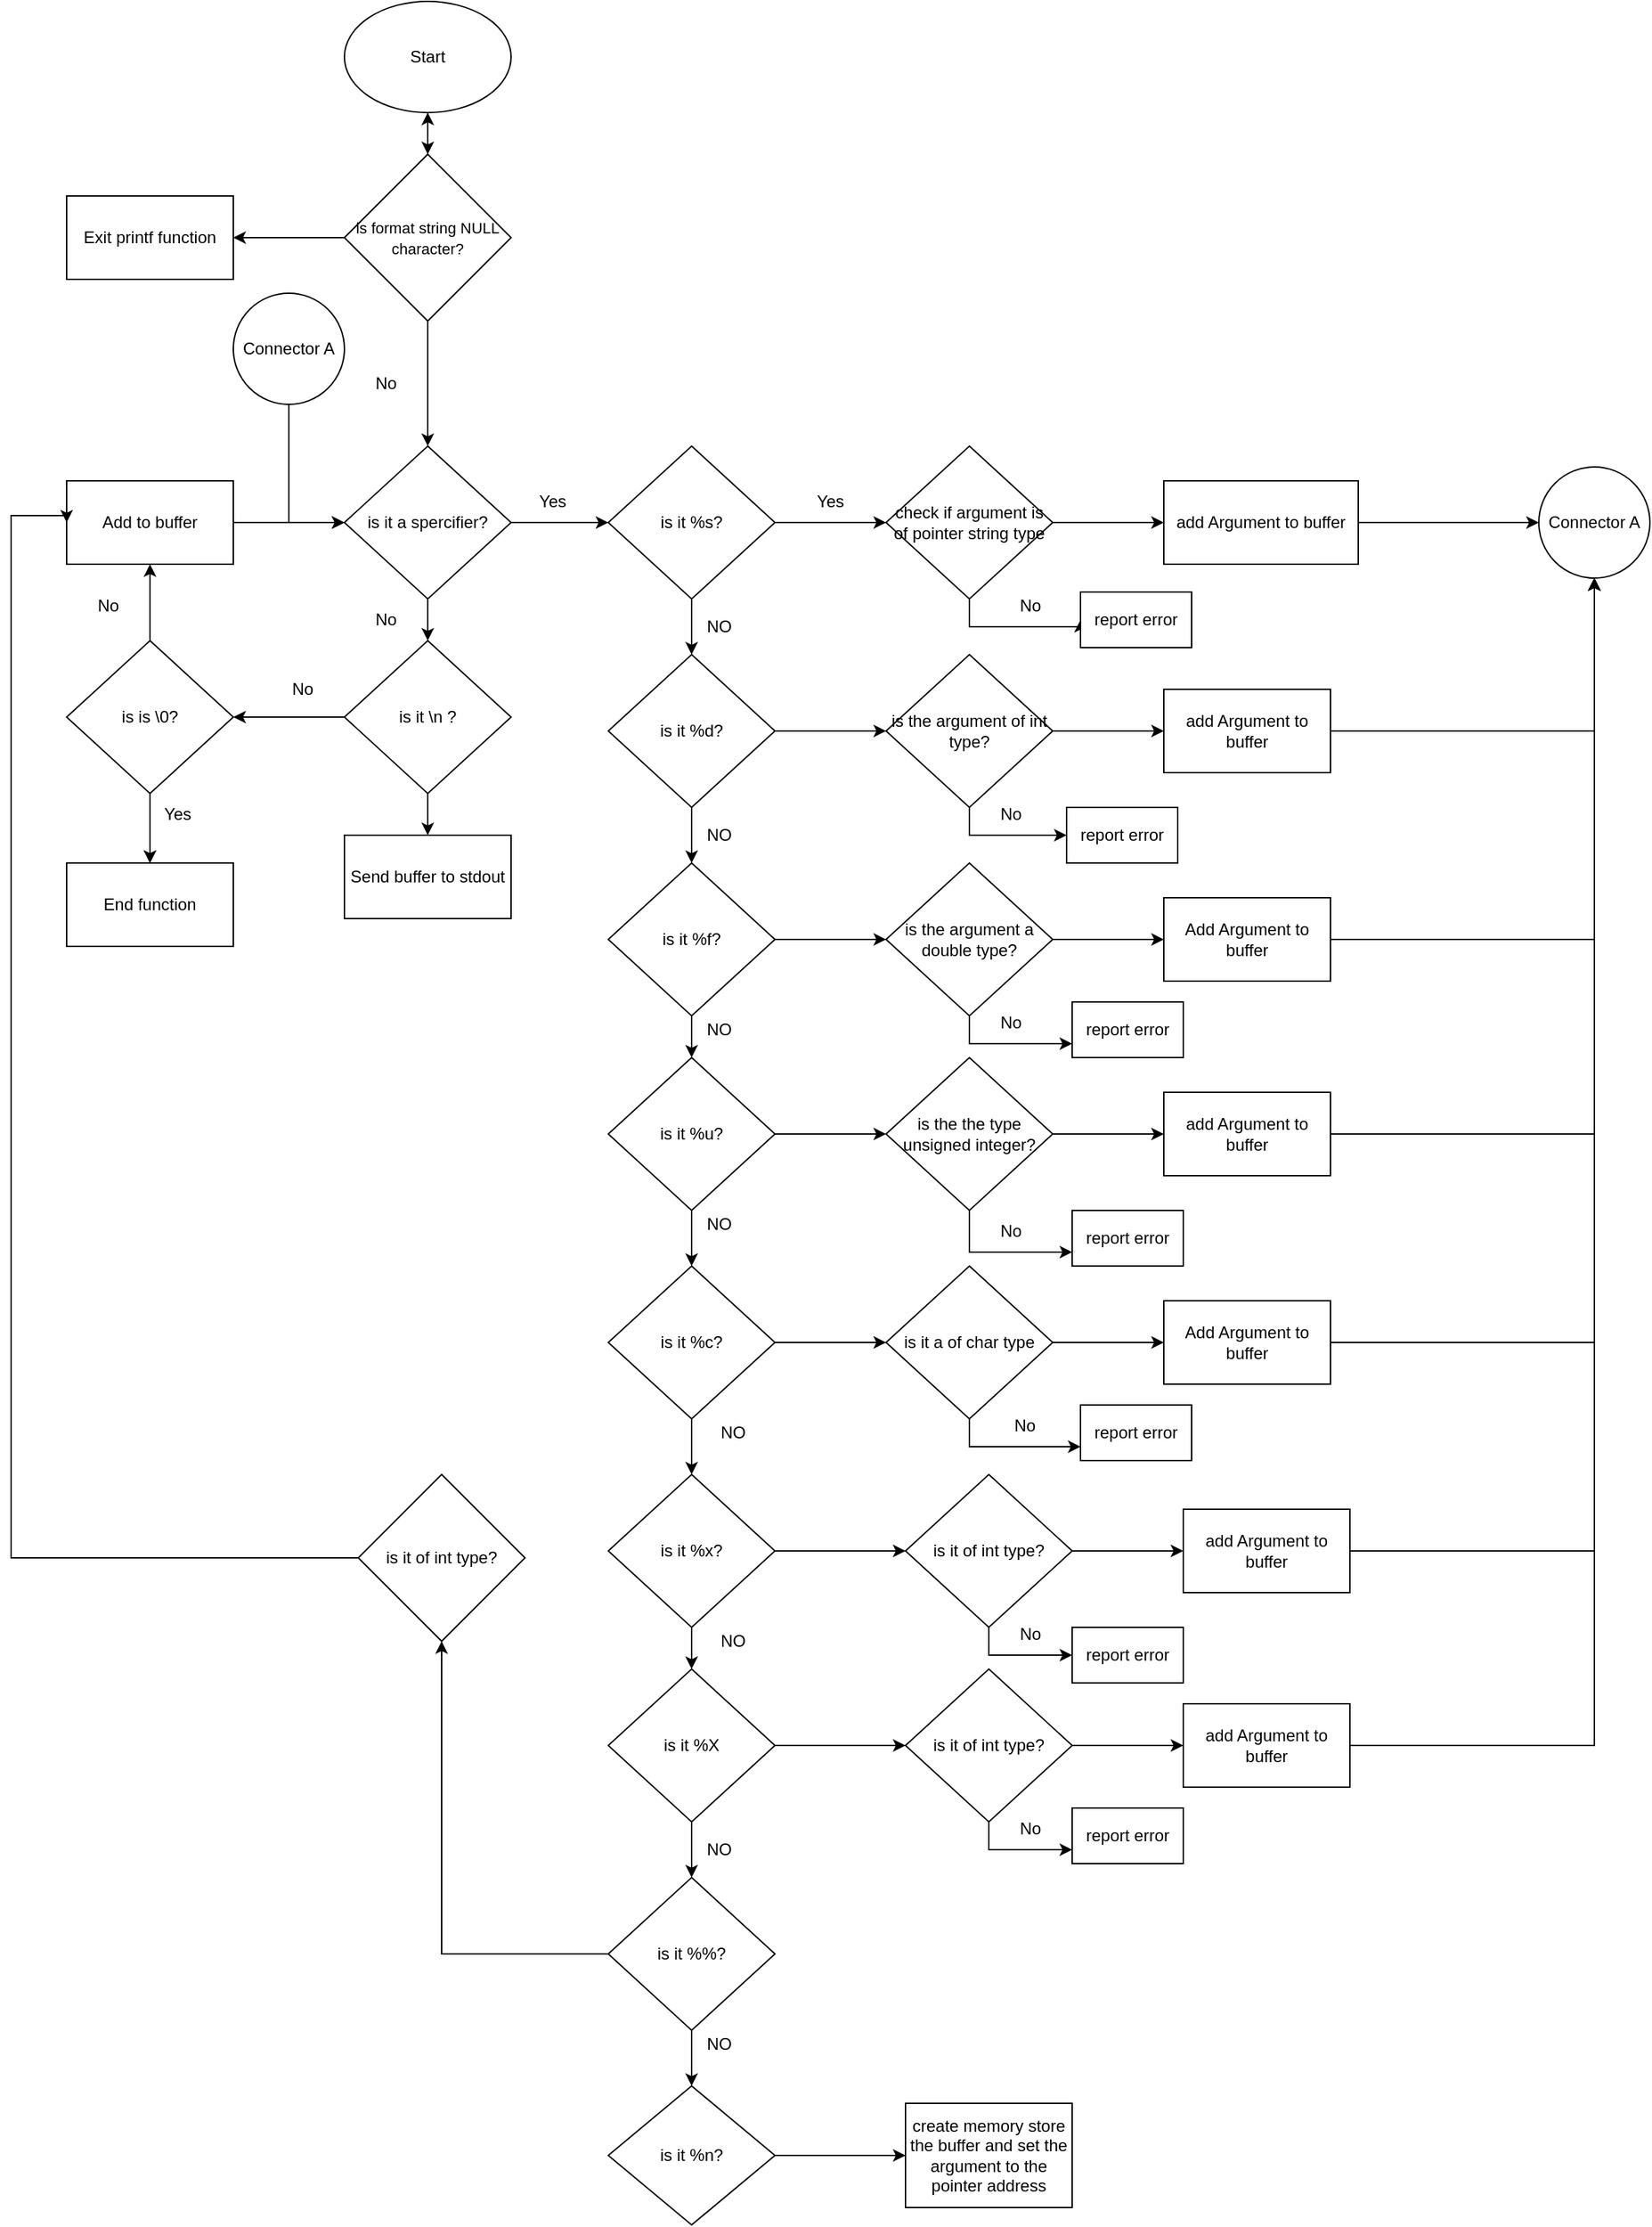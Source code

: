 <mxfile version="21.5.0" type="github">
  <diagram name="Page-1" id="Jt886_QvD0P6Ofsd677j">
    <mxGraphModel dx="1364" dy="795" grid="1" gridSize="10" guides="1" tooltips="1" connect="1" arrows="1" fold="1" page="1" pageScale="1" pageWidth="850" pageHeight="1100" math="0" shadow="0">
      <root>
        <mxCell id="0" />
        <mxCell id="1" parent="0" />
        <mxCell id="RAqRMx-kZ3DzzNGbXhLO-74" value="" style="edgeStyle=orthogonalEdgeStyle;rounded=0;orthogonalLoop=1;jettySize=auto;html=1;" edge="1" parent="1" source="RAqRMx-kZ3DzzNGbXhLO-2" target="RAqRMx-kZ3DzzNGbXhLO-73">
          <mxGeometry relative="1" as="geometry" />
        </mxCell>
        <mxCell id="RAqRMx-kZ3DzzNGbXhLO-2" value="Start" style="ellipse;whiteSpace=wrap;html=1;" vertex="1" parent="1">
          <mxGeometry x="270" y="80" width="120" height="80" as="geometry" />
        </mxCell>
        <mxCell id="RAqRMx-kZ3DzzNGbXhLO-38" value="" style="edgeStyle=orthogonalEdgeStyle;rounded=0;orthogonalLoop=1;jettySize=auto;html=1;" edge="1" parent="1" source="RAqRMx-kZ3DzzNGbXhLO-6" target="RAqRMx-kZ3DzzNGbXhLO-9">
          <mxGeometry relative="1" as="geometry" />
        </mxCell>
        <mxCell id="RAqRMx-kZ3DzzNGbXhLO-58" value="" style="edgeStyle=orthogonalEdgeStyle;rounded=0;orthogonalLoop=1;jettySize=auto;html=1;" edge="1" parent="1" source="RAqRMx-kZ3DzzNGbXhLO-6" target="RAqRMx-kZ3DzzNGbXhLO-57">
          <mxGeometry relative="1" as="geometry" />
        </mxCell>
        <mxCell id="RAqRMx-kZ3DzzNGbXhLO-6" value="is it %s?" style="rhombus;whiteSpace=wrap;html=1;rounded=0;" vertex="1" parent="1">
          <mxGeometry x="460" y="400" width="120" height="110" as="geometry" />
        </mxCell>
        <mxCell id="RAqRMx-kZ3DzzNGbXhLO-39" value="" style="edgeStyle=orthogonalEdgeStyle;rounded=0;orthogonalLoop=1;jettySize=auto;html=1;" edge="1" parent="1" source="RAqRMx-kZ3DzzNGbXhLO-9" target="RAqRMx-kZ3DzzNGbXhLO-10">
          <mxGeometry relative="1" as="geometry" />
        </mxCell>
        <mxCell id="RAqRMx-kZ3DzzNGbXhLO-63" value="" style="edgeStyle=orthogonalEdgeStyle;rounded=0;orthogonalLoop=1;jettySize=auto;html=1;" edge="1" parent="1" source="RAqRMx-kZ3DzzNGbXhLO-9" target="RAqRMx-kZ3DzzNGbXhLO-62">
          <mxGeometry relative="1" as="geometry" />
        </mxCell>
        <mxCell id="RAqRMx-kZ3DzzNGbXhLO-9" value="is it %d?" style="rhombus;whiteSpace=wrap;html=1;rounded=0;" vertex="1" parent="1">
          <mxGeometry x="460" y="550" width="120" height="110" as="geometry" />
        </mxCell>
        <mxCell id="RAqRMx-kZ3DzzNGbXhLO-40" value="" style="edgeStyle=orthogonalEdgeStyle;rounded=0;orthogonalLoop=1;jettySize=auto;html=1;" edge="1" parent="1" source="RAqRMx-kZ3DzzNGbXhLO-10" target="RAqRMx-kZ3DzzNGbXhLO-12">
          <mxGeometry relative="1" as="geometry" />
        </mxCell>
        <mxCell id="RAqRMx-kZ3DzzNGbXhLO-65" value="" style="edgeStyle=orthogonalEdgeStyle;rounded=0;orthogonalLoop=1;jettySize=auto;html=1;" edge="1" parent="1" source="RAqRMx-kZ3DzzNGbXhLO-10" target="RAqRMx-kZ3DzzNGbXhLO-64">
          <mxGeometry relative="1" as="geometry" />
        </mxCell>
        <mxCell id="RAqRMx-kZ3DzzNGbXhLO-10" value="is it %f?" style="rhombus;whiteSpace=wrap;html=1;rounded=0;" vertex="1" parent="1">
          <mxGeometry x="460" y="700" width="120" height="110" as="geometry" />
        </mxCell>
        <mxCell id="RAqRMx-kZ3DzzNGbXhLO-37" value="" style="edgeStyle=orthogonalEdgeStyle;rounded=0;orthogonalLoop=1;jettySize=auto;html=1;" edge="1" parent="1" source="RAqRMx-kZ3DzzNGbXhLO-12" target="RAqRMx-kZ3DzzNGbXhLO-36">
          <mxGeometry relative="1" as="geometry" />
        </mxCell>
        <mxCell id="RAqRMx-kZ3DzzNGbXhLO-67" value="" style="edgeStyle=orthogonalEdgeStyle;rounded=0;orthogonalLoop=1;jettySize=auto;html=1;" edge="1" parent="1" source="RAqRMx-kZ3DzzNGbXhLO-12" target="RAqRMx-kZ3DzzNGbXhLO-66">
          <mxGeometry relative="1" as="geometry" />
        </mxCell>
        <mxCell id="RAqRMx-kZ3DzzNGbXhLO-12" value="is it %u?" style="rhombus;whiteSpace=wrap;html=1;rounded=0;" vertex="1" parent="1">
          <mxGeometry x="460" y="840" width="120" height="110" as="geometry" />
        </mxCell>
        <mxCell id="RAqRMx-kZ3DzzNGbXhLO-18" value="" style="edgeStyle=orthogonalEdgeStyle;rounded=0;orthogonalLoop=1;jettySize=auto;html=1;" edge="1" parent="1" source="RAqRMx-kZ3DzzNGbXhLO-13" target="RAqRMx-kZ3DzzNGbXhLO-17">
          <mxGeometry relative="1" as="geometry" />
        </mxCell>
        <mxCell id="RAqRMx-kZ3DzzNGbXhLO-106" style="edgeStyle=orthogonalEdgeStyle;rounded=0;orthogonalLoop=1;jettySize=auto;html=1;exitX=1;exitY=0.5;exitDx=0;exitDy=0;entryX=0;entryY=0.5;entryDx=0;entryDy=0;" edge="1" parent="1" source="RAqRMx-kZ3DzzNGbXhLO-13" target="RAqRMx-kZ3DzzNGbXhLO-6">
          <mxGeometry relative="1" as="geometry" />
        </mxCell>
        <mxCell id="RAqRMx-kZ3DzzNGbXhLO-13" value="is it a spercifier?" style="rhombus;whiteSpace=wrap;html=1;rounded=0;" vertex="1" parent="1">
          <mxGeometry x="270" y="400" width="120" height="110" as="geometry" />
        </mxCell>
        <mxCell id="RAqRMx-kZ3DzzNGbXhLO-20" value="" style="edgeStyle=orthogonalEdgeStyle;rounded=0;orthogonalLoop=1;jettySize=auto;html=1;" edge="1" parent="1" source="RAqRMx-kZ3DzzNGbXhLO-17" target="RAqRMx-kZ3DzzNGbXhLO-19">
          <mxGeometry relative="1" as="geometry" />
        </mxCell>
        <mxCell id="RAqRMx-kZ3DzzNGbXhLO-34" value="" style="edgeStyle=orthogonalEdgeStyle;rounded=0;orthogonalLoop=1;jettySize=auto;html=1;" edge="1" parent="1" source="RAqRMx-kZ3DzzNGbXhLO-17" target="RAqRMx-kZ3DzzNGbXhLO-33">
          <mxGeometry relative="1" as="geometry" />
        </mxCell>
        <mxCell id="RAqRMx-kZ3DzzNGbXhLO-17" value="&lt;div&gt;is it \n ?&lt;/div&gt;" style="rhombus;whiteSpace=wrap;html=1;rounded=0;" vertex="1" parent="1">
          <mxGeometry x="270" y="540" width="120" height="110" as="geometry" />
        </mxCell>
        <mxCell id="RAqRMx-kZ3DzzNGbXhLO-24" value="" style="edgeStyle=orthogonalEdgeStyle;rounded=0;orthogonalLoop=1;jettySize=auto;html=1;" edge="1" parent="1" source="RAqRMx-kZ3DzzNGbXhLO-19" target="RAqRMx-kZ3DzzNGbXhLO-23">
          <mxGeometry relative="1" as="geometry" />
        </mxCell>
        <mxCell id="RAqRMx-kZ3DzzNGbXhLO-30" value="" style="edgeStyle=orthogonalEdgeStyle;rounded=0;orthogonalLoop=1;jettySize=auto;html=1;" edge="1" parent="1" source="RAqRMx-kZ3DzzNGbXhLO-19" target="RAqRMx-kZ3DzzNGbXhLO-29">
          <mxGeometry relative="1" as="geometry" />
        </mxCell>
        <mxCell id="RAqRMx-kZ3DzzNGbXhLO-88" value="" style="edgeStyle=orthogonalEdgeStyle;rounded=0;orthogonalLoop=1;jettySize=auto;html=1;" edge="1" parent="1" source="RAqRMx-kZ3DzzNGbXhLO-19" target="RAqRMx-kZ3DzzNGbXhLO-29">
          <mxGeometry relative="1" as="geometry" />
        </mxCell>
        <mxCell id="RAqRMx-kZ3DzzNGbXhLO-19" value="is is \0?" style="rhombus;whiteSpace=wrap;html=1;rounded=0;" vertex="1" parent="1">
          <mxGeometry x="70" y="540" width="120" height="110" as="geometry" />
        </mxCell>
        <mxCell id="RAqRMx-kZ3DzzNGbXhLO-22" value="No" style="text;html=1;strokeColor=none;fillColor=none;align=center;verticalAlign=middle;whiteSpace=wrap;rounded=0;" vertex="1" parent="1">
          <mxGeometry x="270" y="510" width="60" height="30" as="geometry" />
        </mxCell>
        <mxCell id="RAqRMx-kZ3DzzNGbXhLO-25" value="" style="edgeStyle=orthogonalEdgeStyle;rounded=0;orthogonalLoop=1;jettySize=auto;html=1;" edge="1" parent="1" source="RAqRMx-kZ3DzzNGbXhLO-23" target="RAqRMx-kZ3DzzNGbXhLO-13">
          <mxGeometry relative="1" as="geometry" />
        </mxCell>
        <mxCell id="RAqRMx-kZ3DzzNGbXhLO-23" value="Add to buffer" style="rounded=0;whiteSpace=wrap;html=1;" vertex="1" parent="1">
          <mxGeometry x="70" y="425" width="120" height="60" as="geometry" />
        </mxCell>
        <mxCell id="RAqRMx-kZ3DzzNGbXhLO-26" value="No" style="text;html=1;strokeColor=none;fillColor=none;align=center;verticalAlign=middle;whiteSpace=wrap;rounded=0;" vertex="1" parent="1">
          <mxGeometry x="210" y="560" width="60" height="30" as="geometry" />
        </mxCell>
        <mxCell id="RAqRMx-kZ3DzzNGbXhLO-29" value="End function" style="whiteSpace=wrap;html=1;rounded=0;" vertex="1" parent="1">
          <mxGeometry x="70" y="700" width="120" height="60" as="geometry" />
        </mxCell>
        <mxCell id="RAqRMx-kZ3DzzNGbXhLO-31" value="Yes" style="text;html=1;strokeColor=none;fillColor=none;align=center;verticalAlign=middle;whiteSpace=wrap;rounded=0;" vertex="1" parent="1">
          <mxGeometry x="120" y="650" width="60" height="30" as="geometry" />
        </mxCell>
        <mxCell id="RAqRMx-kZ3DzzNGbXhLO-32" value="No" style="text;html=1;strokeColor=none;fillColor=none;align=center;verticalAlign=middle;whiteSpace=wrap;rounded=0;" vertex="1" parent="1">
          <mxGeometry x="70" y="500" width="60" height="30" as="geometry" />
        </mxCell>
        <mxCell id="RAqRMx-kZ3DzzNGbXhLO-33" value="Send buffer to stdout" style="whiteSpace=wrap;html=1;rounded=0;" vertex="1" parent="1">
          <mxGeometry x="270" y="680" width="120" height="60" as="geometry" />
        </mxCell>
        <mxCell id="RAqRMx-kZ3DzzNGbXhLO-42" value="" style="edgeStyle=orthogonalEdgeStyle;rounded=0;orthogonalLoop=1;jettySize=auto;html=1;" edge="1" parent="1" source="RAqRMx-kZ3DzzNGbXhLO-36" target="RAqRMx-kZ3DzzNGbXhLO-41">
          <mxGeometry relative="1" as="geometry" />
        </mxCell>
        <mxCell id="RAqRMx-kZ3DzzNGbXhLO-91" value="" style="edgeStyle=orthogonalEdgeStyle;rounded=0;orthogonalLoop=1;jettySize=auto;html=1;" edge="1" parent="1" source="RAqRMx-kZ3DzzNGbXhLO-36" target="RAqRMx-kZ3DzzNGbXhLO-90">
          <mxGeometry relative="1" as="geometry" />
        </mxCell>
        <mxCell id="RAqRMx-kZ3DzzNGbXhLO-36" value="is it %c?" style="rhombus;whiteSpace=wrap;html=1;rounded=0;" vertex="1" parent="1">
          <mxGeometry x="460" y="990" width="120" height="110" as="geometry" />
        </mxCell>
        <mxCell id="RAqRMx-kZ3DzzNGbXhLO-44" value="" style="edgeStyle=orthogonalEdgeStyle;rounded=0;orthogonalLoop=1;jettySize=auto;html=1;" edge="1" parent="1" source="RAqRMx-kZ3DzzNGbXhLO-41" target="RAqRMx-kZ3DzzNGbXhLO-43">
          <mxGeometry relative="1" as="geometry" />
        </mxCell>
        <mxCell id="RAqRMx-kZ3DzzNGbXhLO-93" value="" style="edgeStyle=orthogonalEdgeStyle;rounded=0;orthogonalLoop=1;jettySize=auto;html=1;" edge="1" parent="1" source="RAqRMx-kZ3DzzNGbXhLO-41" target="RAqRMx-kZ3DzzNGbXhLO-92">
          <mxGeometry relative="1" as="geometry" />
        </mxCell>
        <mxCell id="RAqRMx-kZ3DzzNGbXhLO-41" value="is it %x?" style="rhombus;whiteSpace=wrap;html=1;rounded=0;" vertex="1" parent="1">
          <mxGeometry x="460" y="1140" width="120" height="110" as="geometry" />
        </mxCell>
        <mxCell id="RAqRMx-kZ3DzzNGbXhLO-46" value="" style="edgeStyle=orthogonalEdgeStyle;rounded=0;orthogonalLoop=1;jettySize=auto;html=1;" edge="1" parent="1" source="RAqRMx-kZ3DzzNGbXhLO-43" target="RAqRMx-kZ3DzzNGbXhLO-45">
          <mxGeometry relative="1" as="geometry" />
        </mxCell>
        <mxCell id="RAqRMx-kZ3DzzNGbXhLO-95" value="" style="edgeStyle=orthogonalEdgeStyle;rounded=0;orthogonalLoop=1;jettySize=auto;html=1;" edge="1" parent="1" source="RAqRMx-kZ3DzzNGbXhLO-43" target="RAqRMx-kZ3DzzNGbXhLO-94">
          <mxGeometry relative="1" as="geometry" />
        </mxCell>
        <mxCell id="RAqRMx-kZ3DzzNGbXhLO-43" value="is it %X" style="rhombus;whiteSpace=wrap;html=1;rounded=0;" vertex="1" parent="1">
          <mxGeometry x="460" y="1280" width="120" height="110" as="geometry" />
        </mxCell>
        <mxCell id="RAqRMx-kZ3DzzNGbXhLO-48" value="" style="edgeStyle=orthogonalEdgeStyle;rounded=0;orthogonalLoop=1;jettySize=auto;html=1;" edge="1" parent="1" source="RAqRMx-kZ3DzzNGbXhLO-45" target="RAqRMx-kZ3DzzNGbXhLO-47">
          <mxGeometry relative="1" as="geometry" />
        </mxCell>
        <mxCell id="RAqRMx-kZ3DzzNGbXhLO-97" value="" style="edgeStyle=orthogonalEdgeStyle;rounded=0;orthogonalLoop=1;jettySize=auto;html=1;" edge="1" parent="1" source="RAqRMx-kZ3DzzNGbXhLO-45" target="RAqRMx-kZ3DzzNGbXhLO-96">
          <mxGeometry relative="1" as="geometry" />
        </mxCell>
        <mxCell id="RAqRMx-kZ3DzzNGbXhLO-45" value="is it %%?" style="rhombus;whiteSpace=wrap;html=1;rounded=0;" vertex="1" parent="1">
          <mxGeometry x="460" y="1430" width="120" height="110" as="geometry" />
        </mxCell>
        <mxCell id="RAqRMx-kZ3DzzNGbXhLO-99" value="" style="edgeStyle=orthogonalEdgeStyle;rounded=0;orthogonalLoop=1;jettySize=auto;html=1;" edge="1" parent="1" source="RAqRMx-kZ3DzzNGbXhLO-47" target="RAqRMx-kZ3DzzNGbXhLO-98">
          <mxGeometry relative="1" as="geometry" />
        </mxCell>
        <mxCell id="RAqRMx-kZ3DzzNGbXhLO-47" value="is it %n?" style="rhombus;whiteSpace=wrap;html=1;rounded=0;" vertex="1" parent="1">
          <mxGeometry x="460" y="1580" width="120" height="100" as="geometry" />
        </mxCell>
        <mxCell id="RAqRMx-kZ3DzzNGbXhLO-49" value="NO" style="rhombus;whiteSpace=wrap;html=1;fillColor=none;strokeColor=none;gradientColor=none;rounded=0;" vertex="1" parent="1">
          <mxGeometry x="510" y="520" width="60" height="20" as="geometry" />
        </mxCell>
        <mxCell id="RAqRMx-kZ3DzzNGbXhLO-50" value="NO" style="rhombus;whiteSpace=wrap;html=1;fillColor=none;strokeColor=none;gradientColor=none;rounded=0;" vertex="1" parent="1">
          <mxGeometry x="510" y="670" width="60" height="20" as="geometry" />
        </mxCell>
        <mxCell id="RAqRMx-kZ3DzzNGbXhLO-51" value="NO" style="rhombus;whiteSpace=wrap;html=1;fillColor=none;strokeColor=none;gradientColor=none;rounded=0;" vertex="1" parent="1">
          <mxGeometry x="510" y="810" width="60" height="20" as="geometry" />
        </mxCell>
        <mxCell id="RAqRMx-kZ3DzzNGbXhLO-52" value="NO" style="rhombus;whiteSpace=wrap;html=1;fillColor=none;strokeColor=none;gradientColor=none;rounded=0;" vertex="1" parent="1">
          <mxGeometry x="510" y="950" width="60" height="20" as="geometry" />
        </mxCell>
        <mxCell id="RAqRMx-kZ3DzzNGbXhLO-53" value="NO" style="rhombus;whiteSpace=wrap;html=1;fillColor=none;strokeColor=none;gradientColor=none;rounded=0;" vertex="1" parent="1">
          <mxGeometry x="520" y="1100" width="60" height="20" as="geometry" />
        </mxCell>
        <mxCell id="RAqRMx-kZ3DzzNGbXhLO-54" value="NO" style="rhombus;whiteSpace=wrap;html=1;fillColor=none;strokeColor=none;gradientColor=none;rounded=0;" vertex="1" parent="1">
          <mxGeometry x="520" y="1250" width="60" height="20" as="geometry" />
        </mxCell>
        <mxCell id="RAqRMx-kZ3DzzNGbXhLO-55" value="NO" style="rhombus;whiteSpace=wrap;html=1;fillColor=none;strokeColor=none;gradientColor=none;rounded=0;" vertex="1" parent="1">
          <mxGeometry x="510" y="1400" width="60" height="20" as="geometry" />
        </mxCell>
        <mxCell id="RAqRMx-kZ3DzzNGbXhLO-56" value="NO" style="rhombus;whiteSpace=wrap;html=1;fillColor=none;strokeColor=none;gradientColor=none;rounded=0;" vertex="1" parent="1">
          <mxGeometry x="510" y="1540" width="60" height="20" as="geometry" />
        </mxCell>
        <mxCell id="RAqRMx-kZ3DzzNGbXhLO-111" style="edgeStyle=orthogonalEdgeStyle;rounded=0;orthogonalLoop=1;jettySize=auto;html=1;exitX=0.5;exitY=1;exitDx=0;exitDy=0;entryX=0;entryY=0.5;entryDx=0;entryDy=0;" edge="1" parent="1" source="RAqRMx-kZ3DzzNGbXhLO-57" target="RAqRMx-kZ3DzzNGbXhLO-110">
          <mxGeometry relative="1" as="geometry">
            <mxPoint x="770" y="530" as="targetPoint" />
          </mxGeometry>
        </mxCell>
        <mxCell id="RAqRMx-kZ3DzzNGbXhLO-140" value="" style="edgeStyle=orthogonalEdgeStyle;rounded=0;orthogonalLoop=1;jettySize=auto;html=1;" edge="1" parent="1" source="RAqRMx-kZ3DzzNGbXhLO-57" target="RAqRMx-kZ3DzzNGbXhLO-139">
          <mxGeometry relative="1" as="geometry" />
        </mxCell>
        <mxCell id="RAqRMx-kZ3DzzNGbXhLO-57" value="check if argument is of pointer string type" style="rhombus;whiteSpace=wrap;html=1;rounded=0;" vertex="1" parent="1">
          <mxGeometry x="660" y="400" width="120" height="110" as="geometry" />
        </mxCell>
        <mxCell id="RAqRMx-kZ3DzzNGbXhLO-61" value="Yes" style="text;html=1;strokeColor=none;fillColor=none;align=center;verticalAlign=middle;whiteSpace=wrap;rounded=0;" vertex="1" parent="1">
          <mxGeometry x="590" y="430" width="60" height="20" as="geometry" />
        </mxCell>
        <mxCell id="RAqRMx-kZ3DzzNGbXhLO-123" style="edgeStyle=orthogonalEdgeStyle;rounded=0;orthogonalLoop=1;jettySize=auto;html=1;exitX=0.5;exitY=1;exitDx=0;exitDy=0;" edge="1" parent="1" source="RAqRMx-kZ3DzzNGbXhLO-62" target="RAqRMx-kZ3DzzNGbXhLO-112">
          <mxGeometry relative="1" as="geometry" />
        </mxCell>
        <mxCell id="RAqRMx-kZ3DzzNGbXhLO-142" value="" style="edgeStyle=orthogonalEdgeStyle;rounded=0;orthogonalLoop=1;jettySize=auto;html=1;" edge="1" parent="1" source="RAqRMx-kZ3DzzNGbXhLO-62" target="RAqRMx-kZ3DzzNGbXhLO-141">
          <mxGeometry relative="1" as="geometry" />
        </mxCell>
        <mxCell id="RAqRMx-kZ3DzzNGbXhLO-62" value="is the argument of int type?" style="rhombus;whiteSpace=wrap;html=1;rounded=0;" vertex="1" parent="1">
          <mxGeometry x="660" y="550" width="120" height="110" as="geometry" />
        </mxCell>
        <mxCell id="RAqRMx-kZ3DzzNGbXhLO-122" style="edgeStyle=orthogonalEdgeStyle;rounded=0;orthogonalLoop=1;jettySize=auto;html=1;exitX=0.5;exitY=1;exitDx=0;exitDy=0;entryX=0;entryY=0.75;entryDx=0;entryDy=0;" edge="1" parent="1" source="RAqRMx-kZ3DzzNGbXhLO-64" target="RAqRMx-kZ3DzzNGbXhLO-114">
          <mxGeometry relative="1" as="geometry" />
        </mxCell>
        <mxCell id="RAqRMx-kZ3DzzNGbXhLO-145" value="" style="edgeStyle=orthogonalEdgeStyle;rounded=0;orthogonalLoop=1;jettySize=auto;html=1;" edge="1" parent="1" source="RAqRMx-kZ3DzzNGbXhLO-64" target="RAqRMx-kZ3DzzNGbXhLO-144">
          <mxGeometry relative="1" as="geometry" />
        </mxCell>
        <mxCell id="RAqRMx-kZ3DzzNGbXhLO-64" value="is the argument a double type?" style="rhombus;whiteSpace=wrap;html=1;rounded=0;" vertex="1" parent="1">
          <mxGeometry x="660" y="700" width="120" height="110" as="geometry" />
        </mxCell>
        <mxCell id="RAqRMx-kZ3DzzNGbXhLO-121" style="edgeStyle=orthogonalEdgeStyle;rounded=0;orthogonalLoop=1;jettySize=auto;html=1;exitX=0.5;exitY=1;exitDx=0;exitDy=0;entryX=0;entryY=0.75;entryDx=0;entryDy=0;" edge="1" parent="1" source="RAqRMx-kZ3DzzNGbXhLO-66" target="RAqRMx-kZ3DzzNGbXhLO-115">
          <mxGeometry relative="1" as="geometry" />
        </mxCell>
        <mxCell id="RAqRMx-kZ3DzzNGbXhLO-147" value="" style="edgeStyle=orthogonalEdgeStyle;rounded=0;orthogonalLoop=1;jettySize=auto;html=1;" edge="1" parent="1" source="RAqRMx-kZ3DzzNGbXhLO-66" target="RAqRMx-kZ3DzzNGbXhLO-146">
          <mxGeometry relative="1" as="geometry" />
        </mxCell>
        <mxCell id="RAqRMx-kZ3DzzNGbXhLO-66" value="is the the type unsigned integer?" style="rhombus;whiteSpace=wrap;html=1;rounded=0;" vertex="1" parent="1">
          <mxGeometry x="660" y="840" width="120" height="110" as="geometry" />
        </mxCell>
        <mxCell id="RAqRMx-kZ3DzzNGbXhLO-76" value="" style="edgeStyle=orthogonalEdgeStyle;rounded=0;orthogonalLoop=1;jettySize=auto;html=1;" edge="1" parent="1" source="RAqRMx-kZ3DzzNGbXhLO-73" target="RAqRMx-kZ3DzzNGbXhLO-75">
          <mxGeometry relative="1" as="geometry" />
        </mxCell>
        <mxCell id="RAqRMx-kZ3DzzNGbXhLO-77" value="" style="edgeStyle=orthogonalEdgeStyle;rounded=0;orthogonalLoop=1;jettySize=auto;html=1;" edge="1" parent="1" source="RAqRMx-kZ3DzzNGbXhLO-73" target="RAqRMx-kZ3DzzNGbXhLO-13">
          <mxGeometry relative="1" as="geometry" />
        </mxCell>
        <mxCell id="RAqRMx-kZ3DzzNGbXhLO-86" value="" style="edgeStyle=orthogonalEdgeStyle;rounded=0;orthogonalLoop=1;jettySize=auto;html=1;" edge="1" parent="1" source="RAqRMx-kZ3DzzNGbXhLO-73" target="RAqRMx-kZ3DzzNGbXhLO-2">
          <mxGeometry relative="1" as="geometry" />
        </mxCell>
        <mxCell id="RAqRMx-kZ3DzzNGbXhLO-73" value="&lt;div align=&quot;center&quot;&gt;&lt;font style=&quot;font-size: 11px;&quot;&gt;is format string NULL character?&lt;/font&gt;&lt;/div&gt;" style="rhombus;whiteSpace=wrap;html=1;align=center;" vertex="1" parent="1">
          <mxGeometry x="270" y="190" width="120" height="120" as="geometry" />
        </mxCell>
        <mxCell id="RAqRMx-kZ3DzzNGbXhLO-75" value="Exit printf function" style="whiteSpace=wrap;html=1;" vertex="1" parent="1">
          <mxGeometry x="70" y="220" width="120" height="60" as="geometry" />
        </mxCell>
        <mxCell id="RAqRMx-kZ3DzzNGbXhLO-120" style="edgeStyle=orthogonalEdgeStyle;rounded=0;orthogonalLoop=1;jettySize=auto;html=1;exitX=0.5;exitY=1;exitDx=0;exitDy=0;entryX=0;entryY=0.75;entryDx=0;entryDy=0;" edge="1" parent="1" source="RAqRMx-kZ3DzzNGbXhLO-90" target="RAqRMx-kZ3DzzNGbXhLO-116">
          <mxGeometry relative="1" as="geometry" />
        </mxCell>
        <mxCell id="RAqRMx-kZ3DzzNGbXhLO-149" value="" style="edgeStyle=orthogonalEdgeStyle;rounded=0;orthogonalLoop=1;jettySize=auto;html=1;" edge="1" parent="1" source="RAqRMx-kZ3DzzNGbXhLO-90" target="RAqRMx-kZ3DzzNGbXhLO-148">
          <mxGeometry relative="1" as="geometry" />
        </mxCell>
        <mxCell id="RAqRMx-kZ3DzzNGbXhLO-90" value="is it a of char type" style="rhombus;whiteSpace=wrap;html=1;rounded=0;aspect=fixed;" vertex="1" parent="1">
          <mxGeometry x="660" y="990" width="120" height="110" as="geometry" />
        </mxCell>
        <mxCell id="RAqRMx-kZ3DzzNGbXhLO-119" style="edgeStyle=orthogonalEdgeStyle;rounded=0;orthogonalLoop=1;jettySize=auto;html=1;exitX=0.5;exitY=1;exitDx=0;exitDy=0;entryX=0;entryY=0.5;entryDx=0;entryDy=0;" edge="1" parent="1" source="RAqRMx-kZ3DzzNGbXhLO-92" target="RAqRMx-kZ3DzzNGbXhLO-117">
          <mxGeometry relative="1" as="geometry" />
        </mxCell>
        <mxCell id="RAqRMx-kZ3DzzNGbXhLO-151" value="" style="edgeStyle=orthogonalEdgeStyle;rounded=0;orthogonalLoop=1;jettySize=auto;html=1;" edge="1" parent="1" source="RAqRMx-kZ3DzzNGbXhLO-92" target="RAqRMx-kZ3DzzNGbXhLO-150">
          <mxGeometry relative="1" as="geometry" />
        </mxCell>
        <mxCell id="RAqRMx-kZ3DzzNGbXhLO-92" value="&lt;div&gt;is it of int type?&lt;/div&gt;" style="rhombus;whiteSpace=wrap;html=1;rounded=0;aspect=fixed;" vertex="1" parent="1">
          <mxGeometry x="674" y="1140" width="120" height="110" as="geometry" />
        </mxCell>
        <mxCell id="RAqRMx-kZ3DzzNGbXhLO-125" style="edgeStyle=orthogonalEdgeStyle;rounded=0;orthogonalLoop=1;jettySize=auto;html=1;exitX=0.5;exitY=1;exitDx=0;exitDy=0;entryX=0;entryY=0.75;entryDx=0;entryDy=0;" edge="1" parent="1" source="RAqRMx-kZ3DzzNGbXhLO-94" target="RAqRMx-kZ3DzzNGbXhLO-124">
          <mxGeometry relative="1" as="geometry" />
        </mxCell>
        <mxCell id="RAqRMx-kZ3DzzNGbXhLO-153" value="" style="edgeStyle=orthogonalEdgeStyle;rounded=0;orthogonalLoop=1;jettySize=auto;html=1;" edge="1" parent="1" source="RAqRMx-kZ3DzzNGbXhLO-94" target="RAqRMx-kZ3DzzNGbXhLO-152">
          <mxGeometry relative="1" as="geometry" />
        </mxCell>
        <mxCell id="RAqRMx-kZ3DzzNGbXhLO-94" value="is it of int type?" style="rhombus;whiteSpace=wrap;html=1;rounded=0;aspect=fixed;" vertex="1" parent="1">
          <mxGeometry x="674" y="1280" width="120" height="110" as="geometry" />
        </mxCell>
        <mxCell id="RAqRMx-kZ3DzzNGbXhLO-102" style="edgeStyle=orthogonalEdgeStyle;rounded=0;orthogonalLoop=1;jettySize=auto;html=1;exitX=0;exitY=0.5;exitDx=0;exitDy=0;entryX=0;entryY=0.5;entryDx=0;entryDy=0;" edge="1" parent="1" source="RAqRMx-kZ3DzzNGbXhLO-96" target="RAqRMx-kZ3DzzNGbXhLO-23">
          <mxGeometry relative="1" as="geometry">
            <mxPoint x="11" y="294" as="targetPoint" />
            <Array as="points">
              <mxPoint x="30" y="1200" />
              <mxPoint x="30" y="450" />
              <mxPoint x="70" y="450" />
            </Array>
          </mxGeometry>
        </mxCell>
        <mxCell id="RAqRMx-kZ3DzzNGbXhLO-96" value="is it of int type?" style="rhombus;whiteSpace=wrap;html=1;rounded=0;aspect=fixed;" vertex="1" parent="1">
          <mxGeometry x="280" y="1140" width="120" height="120" as="geometry" />
        </mxCell>
        <mxCell id="RAqRMx-kZ3DzzNGbXhLO-98" value="create memory store the buffer and set the argument to the pointer address" style="rounded=0;whiteSpace=wrap;html=1;" vertex="1" parent="1">
          <mxGeometry x="674" y="1592.5" width="120" height="75" as="geometry" />
        </mxCell>
        <mxCell id="RAqRMx-kZ3DzzNGbXhLO-105" value="No" style="text;html=1;strokeColor=none;fillColor=none;align=center;verticalAlign=middle;whiteSpace=wrap;rounded=0;" vertex="1" parent="1">
          <mxGeometry x="270" y="340" width="60" height="30" as="geometry" />
        </mxCell>
        <mxCell id="RAqRMx-kZ3DzzNGbXhLO-107" value="Yes" style="text;html=1;strokeColor=none;fillColor=none;align=center;verticalAlign=middle;whiteSpace=wrap;rounded=0;" vertex="1" parent="1">
          <mxGeometry x="390" y="425" width="60" height="30" as="geometry" />
        </mxCell>
        <mxCell id="RAqRMx-kZ3DzzNGbXhLO-110" value="report error" style="rounded=0;whiteSpace=wrap;html=1;" vertex="1" parent="1">
          <mxGeometry x="800" y="505" width="80" height="40" as="geometry" />
        </mxCell>
        <mxCell id="RAqRMx-kZ3DzzNGbXhLO-112" value="report error" style="rounded=0;whiteSpace=wrap;html=1;" vertex="1" parent="1">
          <mxGeometry x="790" y="660" width="80" height="40" as="geometry" />
        </mxCell>
        <mxCell id="RAqRMx-kZ3DzzNGbXhLO-114" value="report error" style="rounded=0;whiteSpace=wrap;html=1;" vertex="1" parent="1">
          <mxGeometry x="794" y="800" width="80" height="40" as="geometry" />
        </mxCell>
        <mxCell id="RAqRMx-kZ3DzzNGbXhLO-115" value="report error" style="rounded=0;whiteSpace=wrap;html=1;" vertex="1" parent="1">
          <mxGeometry x="794" y="950" width="80" height="40" as="geometry" />
        </mxCell>
        <mxCell id="RAqRMx-kZ3DzzNGbXhLO-116" value="report error" style="rounded=0;whiteSpace=wrap;html=1;" vertex="1" parent="1">
          <mxGeometry x="800" y="1090" width="80" height="40" as="geometry" />
        </mxCell>
        <mxCell id="RAqRMx-kZ3DzzNGbXhLO-117" value="report error" style="rounded=0;whiteSpace=wrap;html=1;" vertex="1" parent="1">
          <mxGeometry x="794" y="1250" width="80" height="40" as="geometry" />
        </mxCell>
        <mxCell id="RAqRMx-kZ3DzzNGbXhLO-124" value="report error" style="rounded=0;whiteSpace=wrap;html=1;" vertex="1" parent="1">
          <mxGeometry x="794" y="1380" width="80" height="40" as="geometry" />
        </mxCell>
        <mxCell id="RAqRMx-kZ3DzzNGbXhLO-126" value="No" style="text;html=1;strokeColor=none;fillColor=none;align=center;verticalAlign=middle;whiteSpace=wrap;rounded=0;" vertex="1" parent="1">
          <mxGeometry x="734" y="500" width="60" height="30" as="geometry" />
        </mxCell>
        <mxCell id="RAqRMx-kZ3DzzNGbXhLO-128" value="No" style="text;html=1;strokeColor=none;fillColor=none;align=center;verticalAlign=middle;whiteSpace=wrap;rounded=0;" vertex="1" parent="1">
          <mxGeometry x="720" y="650" width="60" height="30" as="geometry" />
        </mxCell>
        <mxCell id="RAqRMx-kZ3DzzNGbXhLO-129" value="No" style="text;html=1;strokeColor=none;fillColor=none;align=center;verticalAlign=middle;whiteSpace=wrap;rounded=0;" vertex="1" parent="1">
          <mxGeometry x="720" y="800" width="60" height="30" as="geometry" />
        </mxCell>
        <mxCell id="RAqRMx-kZ3DzzNGbXhLO-130" value="No" style="text;html=1;strokeColor=none;fillColor=none;align=center;verticalAlign=middle;whiteSpace=wrap;rounded=0;" vertex="1" parent="1">
          <mxGeometry x="720" y="950" width="60" height="30" as="geometry" />
        </mxCell>
        <mxCell id="RAqRMx-kZ3DzzNGbXhLO-131" value="No" style="text;html=1;strokeColor=none;fillColor=none;align=center;verticalAlign=middle;whiteSpace=wrap;rounded=0;" vertex="1" parent="1">
          <mxGeometry x="730" y="1090" width="60" height="30" as="geometry" />
        </mxCell>
        <mxCell id="RAqRMx-kZ3DzzNGbXhLO-132" value="No" style="text;html=1;strokeColor=none;fillColor=none;align=center;verticalAlign=middle;whiteSpace=wrap;rounded=0;" vertex="1" parent="1">
          <mxGeometry x="734" y="1240" width="60" height="30" as="geometry" />
        </mxCell>
        <mxCell id="RAqRMx-kZ3DzzNGbXhLO-133" value="No" style="text;html=1;strokeColor=none;fillColor=none;align=center;verticalAlign=middle;whiteSpace=wrap;rounded=0;" vertex="1" parent="1">
          <mxGeometry x="734" y="1380" width="60" height="30" as="geometry" />
        </mxCell>
        <mxCell id="RAqRMx-kZ3DzzNGbXhLO-155" style="edgeStyle=orthogonalEdgeStyle;rounded=0;orthogonalLoop=1;jettySize=auto;html=1;exitX=0.5;exitY=1;exitDx=0;exitDy=0;entryX=0;entryY=0.5;entryDx=0;entryDy=0;" edge="1" parent="1" source="RAqRMx-kZ3DzzNGbXhLO-134" target="RAqRMx-kZ3DzzNGbXhLO-13">
          <mxGeometry relative="1" as="geometry" />
        </mxCell>
        <mxCell id="RAqRMx-kZ3DzzNGbXhLO-134" value="Connector A" style="ellipse;whiteSpace=wrap;html=1;aspect=fixed;" vertex="1" parent="1">
          <mxGeometry x="190" y="290" width="80" height="80" as="geometry" />
        </mxCell>
        <mxCell id="RAqRMx-kZ3DzzNGbXhLO-136" value="Connector A" style="ellipse;whiteSpace=wrap;html=1;aspect=fixed;" vertex="1" parent="1">
          <mxGeometry x="1130" y="415" width="80" height="80" as="geometry" />
        </mxCell>
        <mxCell id="RAqRMx-kZ3DzzNGbXhLO-156" style="edgeStyle=orthogonalEdgeStyle;rounded=0;orthogonalLoop=1;jettySize=auto;html=1;exitX=1;exitY=0.5;exitDx=0;exitDy=0;entryX=0;entryY=0.5;entryDx=0;entryDy=0;" edge="1" parent="1" source="RAqRMx-kZ3DzzNGbXhLO-139" target="RAqRMx-kZ3DzzNGbXhLO-136">
          <mxGeometry relative="1" as="geometry" />
        </mxCell>
        <mxCell id="RAqRMx-kZ3DzzNGbXhLO-139" value="add Argument to buffer" style="whiteSpace=wrap;html=1;rounded=0;" vertex="1" parent="1">
          <mxGeometry x="860" y="425" width="140" height="60" as="geometry" />
        </mxCell>
        <mxCell id="RAqRMx-kZ3DzzNGbXhLO-157" style="edgeStyle=orthogonalEdgeStyle;rounded=0;orthogonalLoop=1;jettySize=auto;html=1;exitX=1;exitY=0.5;exitDx=0;exitDy=0;entryX=0.5;entryY=1;entryDx=0;entryDy=0;" edge="1" parent="1" source="RAqRMx-kZ3DzzNGbXhLO-141" target="RAqRMx-kZ3DzzNGbXhLO-136">
          <mxGeometry relative="1" as="geometry" />
        </mxCell>
        <mxCell id="RAqRMx-kZ3DzzNGbXhLO-141" value="&lt;div&gt;add Argument to buffer&lt;/div&gt;" style="whiteSpace=wrap;html=1;rounded=0;" vertex="1" parent="1">
          <mxGeometry x="860" y="575" width="120" height="60" as="geometry" />
        </mxCell>
        <mxCell id="RAqRMx-kZ3DzzNGbXhLO-158" style="edgeStyle=orthogonalEdgeStyle;rounded=0;orthogonalLoop=1;jettySize=auto;html=1;exitX=1;exitY=0.5;exitDx=0;exitDy=0;entryX=0.5;entryY=1;entryDx=0;entryDy=0;" edge="1" parent="1" source="RAqRMx-kZ3DzzNGbXhLO-144" target="RAqRMx-kZ3DzzNGbXhLO-136">
          <mxGeometry relative="1" as="geometry" />
        </mxCell>
        <mxCell id="RAqRMx-kZ3DzzNGbXhLO-144" value="Add Argument to buffer" style="whiteSpace=wrap;html=1;rounded=0;" vertex="1" parent="1">
          <mxGeometry x="860" y="725" width="120" height="60" as="geometry" />
        </mxCell>
        <mxCell id="RAqRMx-kZ3DzzNGbXhLO-159" style="edgeStyle=orthogonalEdgeStyle;rounded=0;orthogonalLoop=1;jettySize=auto;html=1;exitX=1;exitY=0.5;exitDx=0;exitDy=0;entryX=0.5;entryY=1;entryDx=0;entryDy=0;" edge="1" parent="1" source="RAqRMx-kZ3DzzNGbXhLO-146" target="RAqRMx-kZ3DzzNGbXhLO-136">
          <mxGeometry relative="1" as="geometry" />
        </mxCell>
        <mxCell id="RAqRMx-kZ3DzzNGbXhLO-146" value="add Argument to buffer" style="whiteSpace=wrap;html=1;rounded=0;" vertex="1" parent="1">
          <mxGeometry x="860" y="865" width="120" height="60" as="geometry" />
        </mxCell>
        <mxCell id="RAqRMx-kZ3DzzNGbXhLO-160" style="edgeStyle=orthogonalEdgeStyle;rounded=0;orthogonalLoop=1;jettySize=auto;html=1;exitX=1;exitY=0.5;exitDx=0;exitDy=0;entryX=0.5;entryY=1;entryDx=0;entryDy=0;" edge="1" parent="1" source="RAqRMx-kZ3DzzNGbXhLO-148" target="RAqRMx-kZ3DzzNGbXhLO-136">
          <mxGeometry relative="1" as="geometry" />
        </mxCell>
        <mxCell id="RAqRMx-kZ3DzzNGbXhLO-148" value="Add Argument to buffer" style="whiteSpace=wrap;html=1;rounded=0;" vertex="1" parent="1">
          <mxGeometry x="860" y="1015" width="120" height="60" as="geometry" />
        </mxCell>
        <mxCell id="RAqRMx-kZ3DzzNGbXhLO-161" style="edgeStyle=orthogonalEdgeStyle;rounded=0;orthogonalLoop=1;jettySize=auto;html=1;exitX=1;exitY=0.5;exitDx=0;exitDy=0;entryX=0.5;entryY=1;entryDx=0;entryDy=0;" edge="1" parent="1" source="RAqRMx-kZ3DzzNGbXhLO-150" target="RAqRMx-kZ3DzzNGbXhLO-136">
          <mxGeometry relative="1" as="geometry" />
        </mxCell>
        <mxCell id="RAqRMx-kZ3DzzNGbXhLO-150" value="&lt;div&gt;add Argument to buffer&lt;/div&gt;" style="whiteSpace=wrap;html=1;rounded=0;" vertex="1" parent="1">
          <mxGeometry x="874" y="1165" width="120" height="60" as="geometry" />
        </mxCell>
        <mxCell id="RAqRMx-kZ3DzzNGbXhLO-162" style="edgeStyle=orthogonalEdgeStyle;rounded=0;orthogonalLoop=1;jettySize=auto;html=1;exitX=1;exitY=0.5;exitDx=0;exitDy=0;entryX=0.5;entryY=1;entryDx=0;entryDy=0;" edge="1" parent="1" source="RAqRMx-kZ3DzzNGbXhLO-152" target="RAqRMx-kZ3DzzNGbXhLO-136">
          <mxGeometry relative="1" as="geometry" />
        </mxCell>
        <mxCell id="RAqRMx-kZ3DzzNGbXhLO-152" value="add Argument to buffer" style="whiteSpace=wrap;html=1;rounded=0;" vertex="1" parent="1">
          <mxGeometry x="874" y="1305" width="120" height="60" as="geometry" />
        </mxCell>
      </root>
    </mxGraphModel>
  </diagram>
</mxfile>
